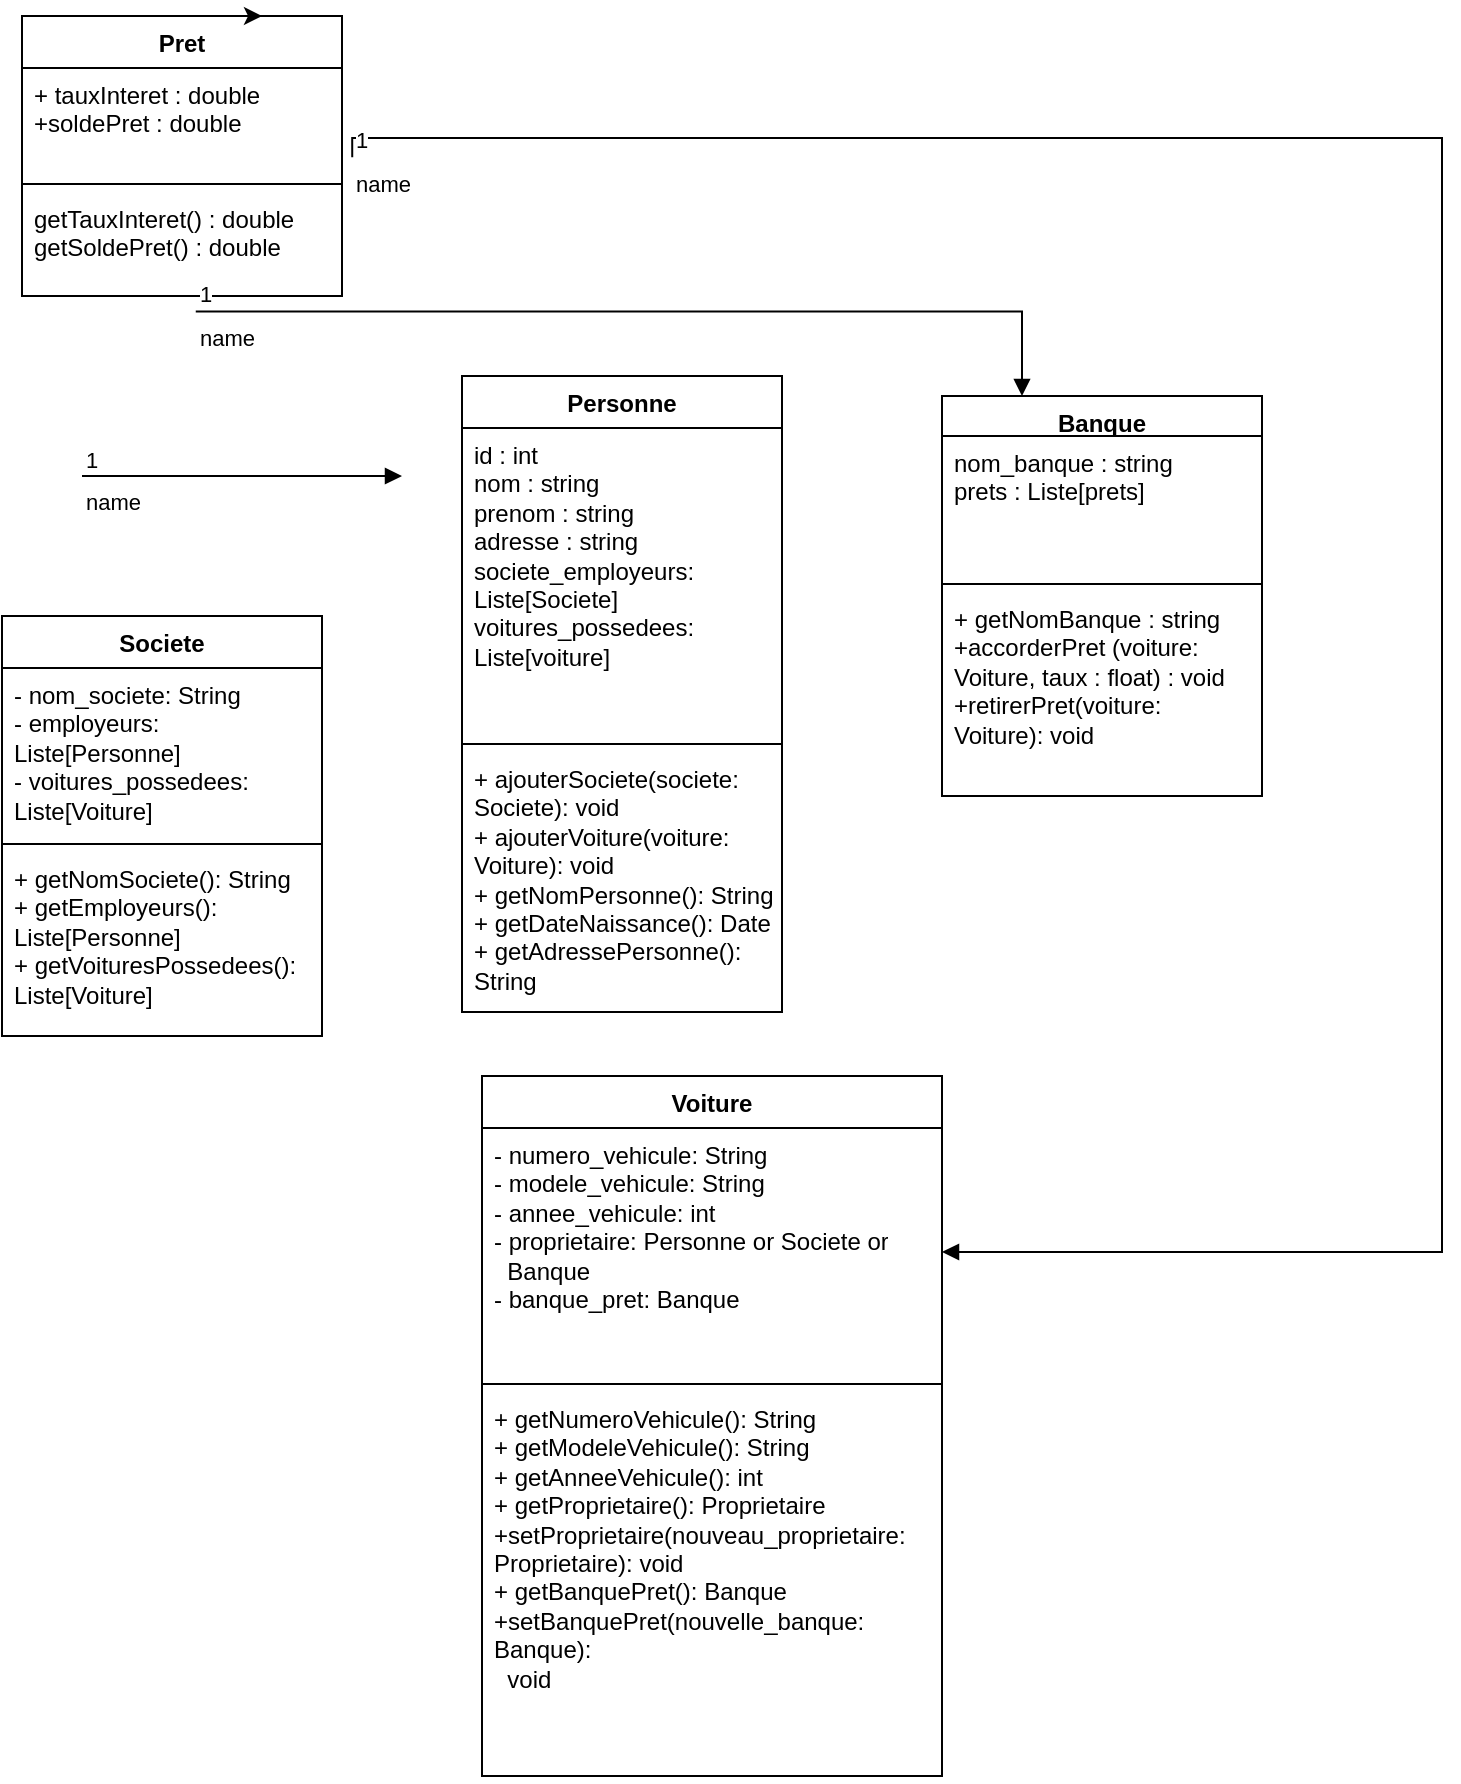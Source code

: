 <mxfile version="22.1.11" type="github">
  <diagram id="C5RBs43oDa-KdzZeNtuy" name="Page-1">
    <mxGraphModel dx="1134" dy="1806" grid="1" gridSize="10" guides="1" tooltips="1" connect="1" arrows="1" fold="1" page="1" pageScale="1" pageWidth="827" pageHeight="1169" math="0" shadow="0">
      <root>
        <mxCell id="WIyWlLk6GJQsqaUBKTNV-0" />
        <mxCell id="WIyWlLk6GJQsqaUBKTNV-1" parent="WIyWlLk6GJQsqaUBKTNV-0" />
        <mxCell id="oP3Ork68nBSGmn3EAQ2I-6" value="Personne" style="swimlane;fontStyle=1;align=center;verticalAlign=top;childLayout=stackLayout;horizontal=1;startSize=26;horizontalStack=0;resizeParent=1;resizeParentMax=0;resizeLast=0;collapsible=1;marginBottom=0;whiteSpace=wrap;html=1;" vertex="1" parent="WIyWlLk6GJQsqaUBKTNV-1">
          <mxGeometry x="290" y="20" width="160" height="318" as="geometry" />
        </mxCell>
        <mxCell id="oP3Ork68nBSGmn3EAQ2I-7" value="id : int&lt;br style=&quot;border-color: var(--border-color);&quot;&gt;nom : string&lt;br style=&quot;border-color: var(--border-color);&quot;&gt;prenom : string&lt;br style=&quot;border-color: var(--border-color);&quot;&gt;adresse : string&lt;br style=&quot;border-color: var(--border-color);&quot;&gt;societe_employeurs: Liste[Societe]&lt;br style=&quot;border-color: var(--border-color);&quot;&gt;voitures_possedees: Liste[voiture]" style="text;strokeColor=none;fillColor=none;align=left;verticalAlign=top;spacingLeft=4;spacingRight=4;overflow=hidden;rotatable=0;points=[[0,0.5],[1,0.5]];portConstraint=eastwest;whiteSpace=wrap;html=1;" vertex="1" parent="oP3Ork68nBSGmn3EAQ2I-6">
          <mxGeometry y="26" width="160" height="154" as="geometry" />
        </mxCell>
        <mxCell id="oP3Ork68nBSGmn3EAQ2I-8" value="" style="line;strokeWidth=1;fillColor=none;align=left;verticalAlign=middle;spacingTop=-1;spacingLeft=3;spacingRight=3;rotatable=0;labelPosition=right;points=[];portConstraint=eastwest;strokeColor=inherit;" vertex="1" parent="oP3Ork68nBSGmn3EAQ2I-6">
          <mxGeometry y="180" width="160" height="8" as="geometry" />
        </mxCell>
        <mxCell id="oP3Ork68nBSGmn3EAQ2I-9" value="&lt;div&gt;+ ajouterSociete(societe: Societe): void&amp;nbsp;&lt;/div&gt;&lt;div&gt;+ ajouterVoiture(voiture: Voiture): void&amp;nbsp;&amp;nbsp;&lt;/div&gt;&lt;div&gt;+ getNomPersonne(): String&lt;/div&gt;&lt;div&gt;+ getDateNaissance(): Date&lt;/div&gt;&lt;div&gt;+ getAdressePersonne(): String&lt;/div&gt;" style="text;strokeColor=none;fillColor=none;align=left;verticalAlign=top;spacingLeft=4;spacingRight=4;overflow=hidden;rotatable=0;points=[[0,0.5],[1,0.5]];portConstraint=eastwest;whiteSpace=wrap;html=1;" vertex="1" parent="oP3Ork68nBSGmn3EAQ2I-6">
          <mxGeometry y="188" width="160" height="130" as="geometry" />
        </mxCell>
        <mxCell id="oP3Ork68nBSGmn3EAQ2I-10" value="Societe" style="swimlane;fontStyle=1;align=center;verticalAlign=top;childLayout=stackLayout;horizontal=1;startSize=26;horizontalStack=0;resizeParent=1;resizeParentMax=0;resizeLast=0;collapsible=1;marginBottom=0;whiteSpace=wrap;html=1;" vertex="1" parent="WIyWlLk6GJQsqaUBKTNV-1">
          <mxGeometry x="60" y="140" width="160" height="210" as="geometry" />
        </mxCell>
        <mxCell id="oP3Ork68nBSGmn3EAQ2I-11" value="&lt;div&gt;- nom_societe: String&lt;/div&gt;&lt;div&gt;- employeurs: Liste[Personne]&lt;/div&gt;&lt;div&gt;- voitures_possedees: Liste[Voiture]&lt;/div&gt;" style="text;strokeColor=none;fillColor=none;align=left;verticalAlign=top;spacingLeft=4;spacingRight=4;overflow=hidden;rotatable=0;points=[[0,0.5],[1,0.5]];portConstraint=eastwest;whiteSpace=wrap;html=1;" vertex="1" parent="oP3Ork68nBSGmn3EAQ2I-10">
          <mxGeometry y="26" width="160" height="84" as="geometry" />
        </mxCell>
        <mxCell id="oP3Ork68nBSGmn3EAQ2I-12" value="" style="line;strokeWidth=1;fillColor=none;align=left;verticalAlign=middle;spacingTop=-1;spacingLeft=3;spacingRight=3;rotatable=0;labelPosition=right;points=[];portConstraint=eastwest;strokeColor=inherit;" vertex="1" parent="oP3Ork68nBSGmn3EAQ2I-10">
          <mxGeometry y="110" width="160" height="8" as="geometry" />
        </mxCell>
        <mxCell id="oP3Ork68nBSGmn3EAQ2I-13" value="&lt;div&gt;+ getNomSociete(): String&lt;/div&gt;&lt;div&gt;+ getEmployeurs(): Liste[Personne]&lt;/div&gt;&lt;div&gt;+ getVoituresPossedees(): Liste[Voiture]&lt;/div&gt;" style="text;strokeColor=none;fillColor=none;align=left;verticalAlign=top;spacingLeft=4;spacingRight=4;overflow=hidden;rotatable=0;points=[[0,0.5],[1,0.5]];portConstraint=eastwest;whiteSpace=wrap;html=1;" vertex="1" parent="oP3Ork68nBSGmn3EAQ2I-10">
          <mxGeometry y="118" width="160" height="92" as="geometry" />
        </mxCell>
        <mxCell id="oP3Ork68nBSGmn3EAQ2I-14" value="Pret" style="swimlane;fontStyle=1;align=center;verticalAlign=top;childLayout=stackLayout;horizontal=1;startSize=26;horizontalStack=0;resizeParent=1;resizeParentMax=0;resizeLast=0;collapsible=1;marginBottom=0;whiteSpace=wrap;html=1;" vertex="1" parent="WIyWlLk6GJQsqaUBKTNV-1">
          <mxGeometry x="70" y="-160" width="160" height="140" as="geometry" />
        </mxCell>
        <mxCell id="oP3Ork68nBSGmn3EAQ2I-15" value="+ tauxInteret : double&lt;br&gt;+soldePret : double" style="text;strokeColor=none;fillColor=none;align=left;verticalAlign=top;spacingLeft=4;spacingRight=4;overflow=hidden;rotatable=0;points=[[0,0.5],[1,0.5]];portConstraint=eastwest;whiteSpace=wrap;html=1;" vertex="1" parent="oP3Ork68nBSGmn3EAQ2I-14">
          <mxGeometry y="26" width="160" height="54" as="geometry" />
        </mxCell>
        <mxCell id="oP3Ork68nBSGmn3EAQ2I-16" value="" style="line;strokeWidth=1;fillColor=none;align=left;verticalAlign=middle;spacingTop=-1;spacingLeft=3;spacingRight=3;rotatable=0;labelPosition=right;points=[];portConstraint=eastwest;strokeColor=inherit;" vertex="1" parent="oP3Ork68nBSGmn3EAQ2I-14">
          <mxGeometry y="80" width="160" height="8" as="geometry" />
        </mxCell>
        <mxCell id="oP3Ork68nBSGmn3EAQ2I-17" value="getTauxInteret() : double&lt;br&gt;getSoldePret() : double" style="text;strokeColor=none;fillColor=none;align=left;verticalAlign=top;spacingLeft=4;spacingRight=4;overflow=hidden;rotatable=0;points=[[0,0.5],[1,0.5]];portConstraint=eastwest;whiteSpace=wrap;html=1;" vertex="1" parent="oP3Ork68nBSGmn3EAQ2I-14">
          <mxGeometry y="88" width="160" height="52" as="geometry" />
        </mxCell>
        <mxCell id="oP3Ork68nBSGmn3EAQ2I-18" value="Banque" style="swimlane;fontStyle=1;align=center;verticalAlign=top;childLayout=stackLayout;horizontal=1;startSize=20;horizontalStack=0;resizeParent=1;resizeParentMax=0;resizeLast=0;collapsible=1;marginBottom=0;whiteSpace=wrap;html=1;" vertex="1" parent="WIyWlLk6GJQsqaUBKTNV-1">
          <mxGeometry x="530" y="30" width="160" height="200" as="geometry" />
        </mxCell>
        <mxCell id="oP3Ork68nBSGmn3EAQ2I-19" value="nom_banque : string&lt;br&gt;prets : Liste[prets]" style="text;strokeColor=none;fillColor=none;align=left;verticalAlign=top;spacingLeft=4;spacingRight=4;overflow=hidden;rotatable=0;points=[[0,0.5],[1,0.5]];portConstraint=eastwest;whiteSpace=wrap;html=1;" vertex="1" parent="oP3Ork68nBSGmn3EAQ2I-18">
          <mxGeometry y="20" width="160" height="70" as="geometry" />
        </mxCell>
        <mxCell id="oP3Ork68nBSGmn3EAQ2I-20" value="" style="line;strokeWidth=1;fillColor=none;align=left;verticalAlign=middle;spacingTop=-1;spacingLeft=3;spacingRight=3;rotatable=0;labelPosition=right;points=[];portConstraint=eastwest;strokeColor=inherit;" vertex="1" parent="oP3Ork68nBSGmn3EAQ2I-18">
          <mxGeometry y="90" width="160" height="8" as="geometry" />
        </mxCell>
        <mxCell id="oP3Ork68nBSGmn3EAQ2I-21" value="+ getNomBanque : string&lt;br&gt;+accorderPret (voiture: Voiture, taux : float) : void&lt;br&gt;+retirerPret(voiture: Voiture): void" style="text;strokeColor=none;fillColor=none;align=left;verticalAlign=top;spacingLeft=4;spacingRight=4;overflow=hidden;rotatable=0;points=[[0,0.5],[1,0.5]];portConstraint=eastwest;whiteSpace=wrap;html=1;" vertex="1" parent="oP3Ork68nBSGmn3EAQ2I-18">
          <mxGeometry y="98" width="160" height="102" as="geometry" />
        </mxCell>
        <mxCell id="oP3Ork68nBSGmn3EAQ2I-22" value="Voiture" style="swimlane;fontStyle=1;align=center;verticalAlign=top;childLayout=stackLayout;horizontal=1;startSize=26;horizontalStack=0;resizeParent=1;resizeParentMax=0;resizeLast=0;collapsible=1;marginBottom=0;whiteSpace=wrap;html=1;" vertex="1" parent="WIyWlLk6GJQsqaUBKTNV-1">
          <mxGeometry x="300" y="370" width="230" height="350" as="geometry" />
        </mxCell>
        <mxCell id="oP3Ork68nBSGmn3EAQ2I-23" value="&lt;div&gt;- numero_vehicule: String&lt;/div&gt;&lt;div&gt;- modele_vehicule: String&lt;/div&gt;&lt;div&gt;- annee_vehicule: int&lt;/div&gt;&lt;div&gt;- proprietaire: Personne or Societe or&lt;/div&gt;&lt;div&gt;&amp;nbsp; Banque&lt;/div&gt;&lt;div&gt;- banque_pret: Banque&lt;/div&gt;" style="text;strokeColor=none;fillColor=none;align=left;verticalAlign=top;spacingLeft=4;spacingRight=4;overflow=hidden;rotatable=0;points=[[0,0.5],[1,0.5]];portConstraint=eastwest;whiteSpace=wrap;html=1;" vertex="1" parent="oP3Ork68nBSGmn3EAQ2I-22">
          <mxGeometry y="26" width="230" height="124" as="geometry" />
        </mxCell>
        <mxCell id="oP3Ork68nBSGmn3EAQ2I-24" value="" style="line;strokeWidth=1;fillColor=none;align=left;verticalAlign=middle;spacingTop=-1;spacingLeft=3;spacingRight=3;rotatable=0;labelPosition=right;points=[];portConstraint=eastwest;strokeColor=inherit;" vertex="1" parent="oP3Ork68nBSGmn3EAQ2I-22">
          <mxGeometry y="150" width="230" height="8" as="geometry" />
        </mxCell>
        <mxCell id="oP3Ork68nBSGmn3EAQ2I-25" value="&lt;div&gt;+ getNumeroVehicule(): String&lt;/div&gt;&lt;div&gt;+ getModeleVehicule(): String&lt;/div&gt;&lt;div&gt;+ getAnneeVehicule(): int&lt;/div&gt;&lt;div&gt;+ getProprietaire(): Proprietaire&lt;/div&gt;&lt;div&gt;+setProprietaire(nouveau_proprietaire:&lt;/div&gt;&lt;div&gt;Proprietaire): void&lt;/div&gt;&lt;div&gt;+ getBanquePret(): Banque&lt;/div&gt;&lt;div&gt;+setBanquePret(nouvelle_banque: Banque):&lt;/div&gt;&lt;div&gt;&amp;nbsp; void&amp;nbsp;&lt;/div&gt;" style="text;strokeColor=none;fillColor=none;align=left;verticalAlign=top;spacingLeft=4;spacingRight=4;overflow=hidden;rotatable=0;points=[[0,0.5],[1,0.5]];portConstraint=eastwest;whiteSpace=wrap;html=1;" vertex="1" parent="oP3Ork68nBSGmn3EAQ2I-22">
          <mxGeometry y="158" width="230" height="192" as="geometry" />
        </mxCell>
        <mxCell id="oP3Ork68nBSGmn3EAQ2I-32" style="edgeStyle=none;rounded=0;orthogonalLoop=1;jettySize=auto;html=1;exitX=0.5;exitY=0;exitDx=0;exitDy=0;entryX=0.75;entryY=0;entryDx=0;entryDy=0;" edge="1" parent="WIyWlLk6GJQsqaUBKTNV-1" source="oP3Ork68nBSGmn3EAQ2I-14" target="oP3Ork68nBSGmn3EAQ2I-14">
          <mxGeometry relative="1" as="geometry" />
        </mxCell>
        <mxCell id="oP3Ork68nBSGmn3EAQ2I-38" value="name" style="endArrow=block;endFill=1;html=1;edgeStyle=orthogonalEdgeStyle;align=left;verticalAlign=top;rounded=0;entryX=1;entryY=0.5;entryDx=0;entryDy=0;exitX=1.032;exitY=0.827;exitDx=0;exitDy=0;exitPerimeter=0;" edge="1" parent="WIyWlLk6GJQsqaUBKTNV-1" source="oP3Ork68nBSGmn3EAQ2I-15" target="oP3Ork68nBSGmn3EAQ2I-23">
          <mxGeometry x="-1" relative="1" as="geometry">
            <mxPoint x="450" y="-100" as="sourcePoint" />
            <mxPoint x="780" y="450" as="targetPoint" />
            <Array as="points">
              <mxPoint x="780" y="-99" />
              <mxPoint x="780" y="458" />
            </Array>
          </mxGeometry>
        </mxCell>
        <mxCell id="oP3Ork68nBSGmn3EAQ2I-39" value="1" style="edgeLabel;resizable=0;html=1;align=left;verticalAlign=bottom;" connectable="0" vertex="1" parent="oP3Ork68nBSGmn3EAQ2I-38">
          <mxGeometry x="-1" relative="1" as="geometry" />
        </mxCell>
        <mxCell id="oP3Ork68nBSGmn3EAQ2I-40" value="name" style="endArrow=block;endFill=1;html=1;edgeStyle=orthogonalEdgeStyle;align=left;verticalAlign=top;rounded=0;exitX=0.543;exitY=1.15;exitDx=0;exitDy=0;exitPerimeter=0;entryX=0.25;entryY=0;entryDx=0;entryDy=0;" edge="1" parent="WIyWlLk6GJQsqaUBKTNV-1" source="oP3Ork68nBSGmn3EAQ2I-17" target="oP3Ork68nBSGmn3EAQ2I-18">
          <mxGeometry x="-1" relative="1" as="geometry">
            <mxPoint x="170" y="20" as="sourcePoint" />
            <mxPoint x="330" y="20" as="targetPoint" />
          </mxGeometry>
        </mxCell>
        <mxCell id="oP3Ork68nBSGmn3EAQ2I-41" value="1" style="edgeLabel;resizable=0;html=1;align=left;verticalAlign=bottom;" connectable="0" vertex="1" parent="oP3Ork68nBSGmn3EAQ2I-40">
          <mxGeometry x="-1" relative="1" as="geometry" />
        </mxCell>
        <mxCell id="oP3Ork68nBSGmn3EAQ2I-44" value="name" style="endArrow=block;endFill=1;html=1;edgeStyle=orthogonalEdgeStyle;align=left;verticalAlign=top;rounded=0;" edge="1" parent="WIyWlLk6GJQsqaUBKTNV-1">
          <mxGeometry x="-1" relative="1" as="geometry">
            <mxPoint x="100" y="70" as="sourcePoint" />
            <mxPoint x="260" y="70" as="targetPoint" />
          </mxGeometry>
        </mxCell>
        <mxCell id="oP3Ork68nBSGmn3EAQ2I-45" value="1" style="edgeLabel;resizable=0;html=1;align=left;verticalAlign=bottom;" connectable="0" vertex="1" parent="oP3Ork68nBSGmn3EAQ2I-44">
          <mxGeometry x="-1" relative="1" as="geometry" />
        </mxCell>
      </root>
    </mxGraphModel>
  </diagram>
</mxfile>
